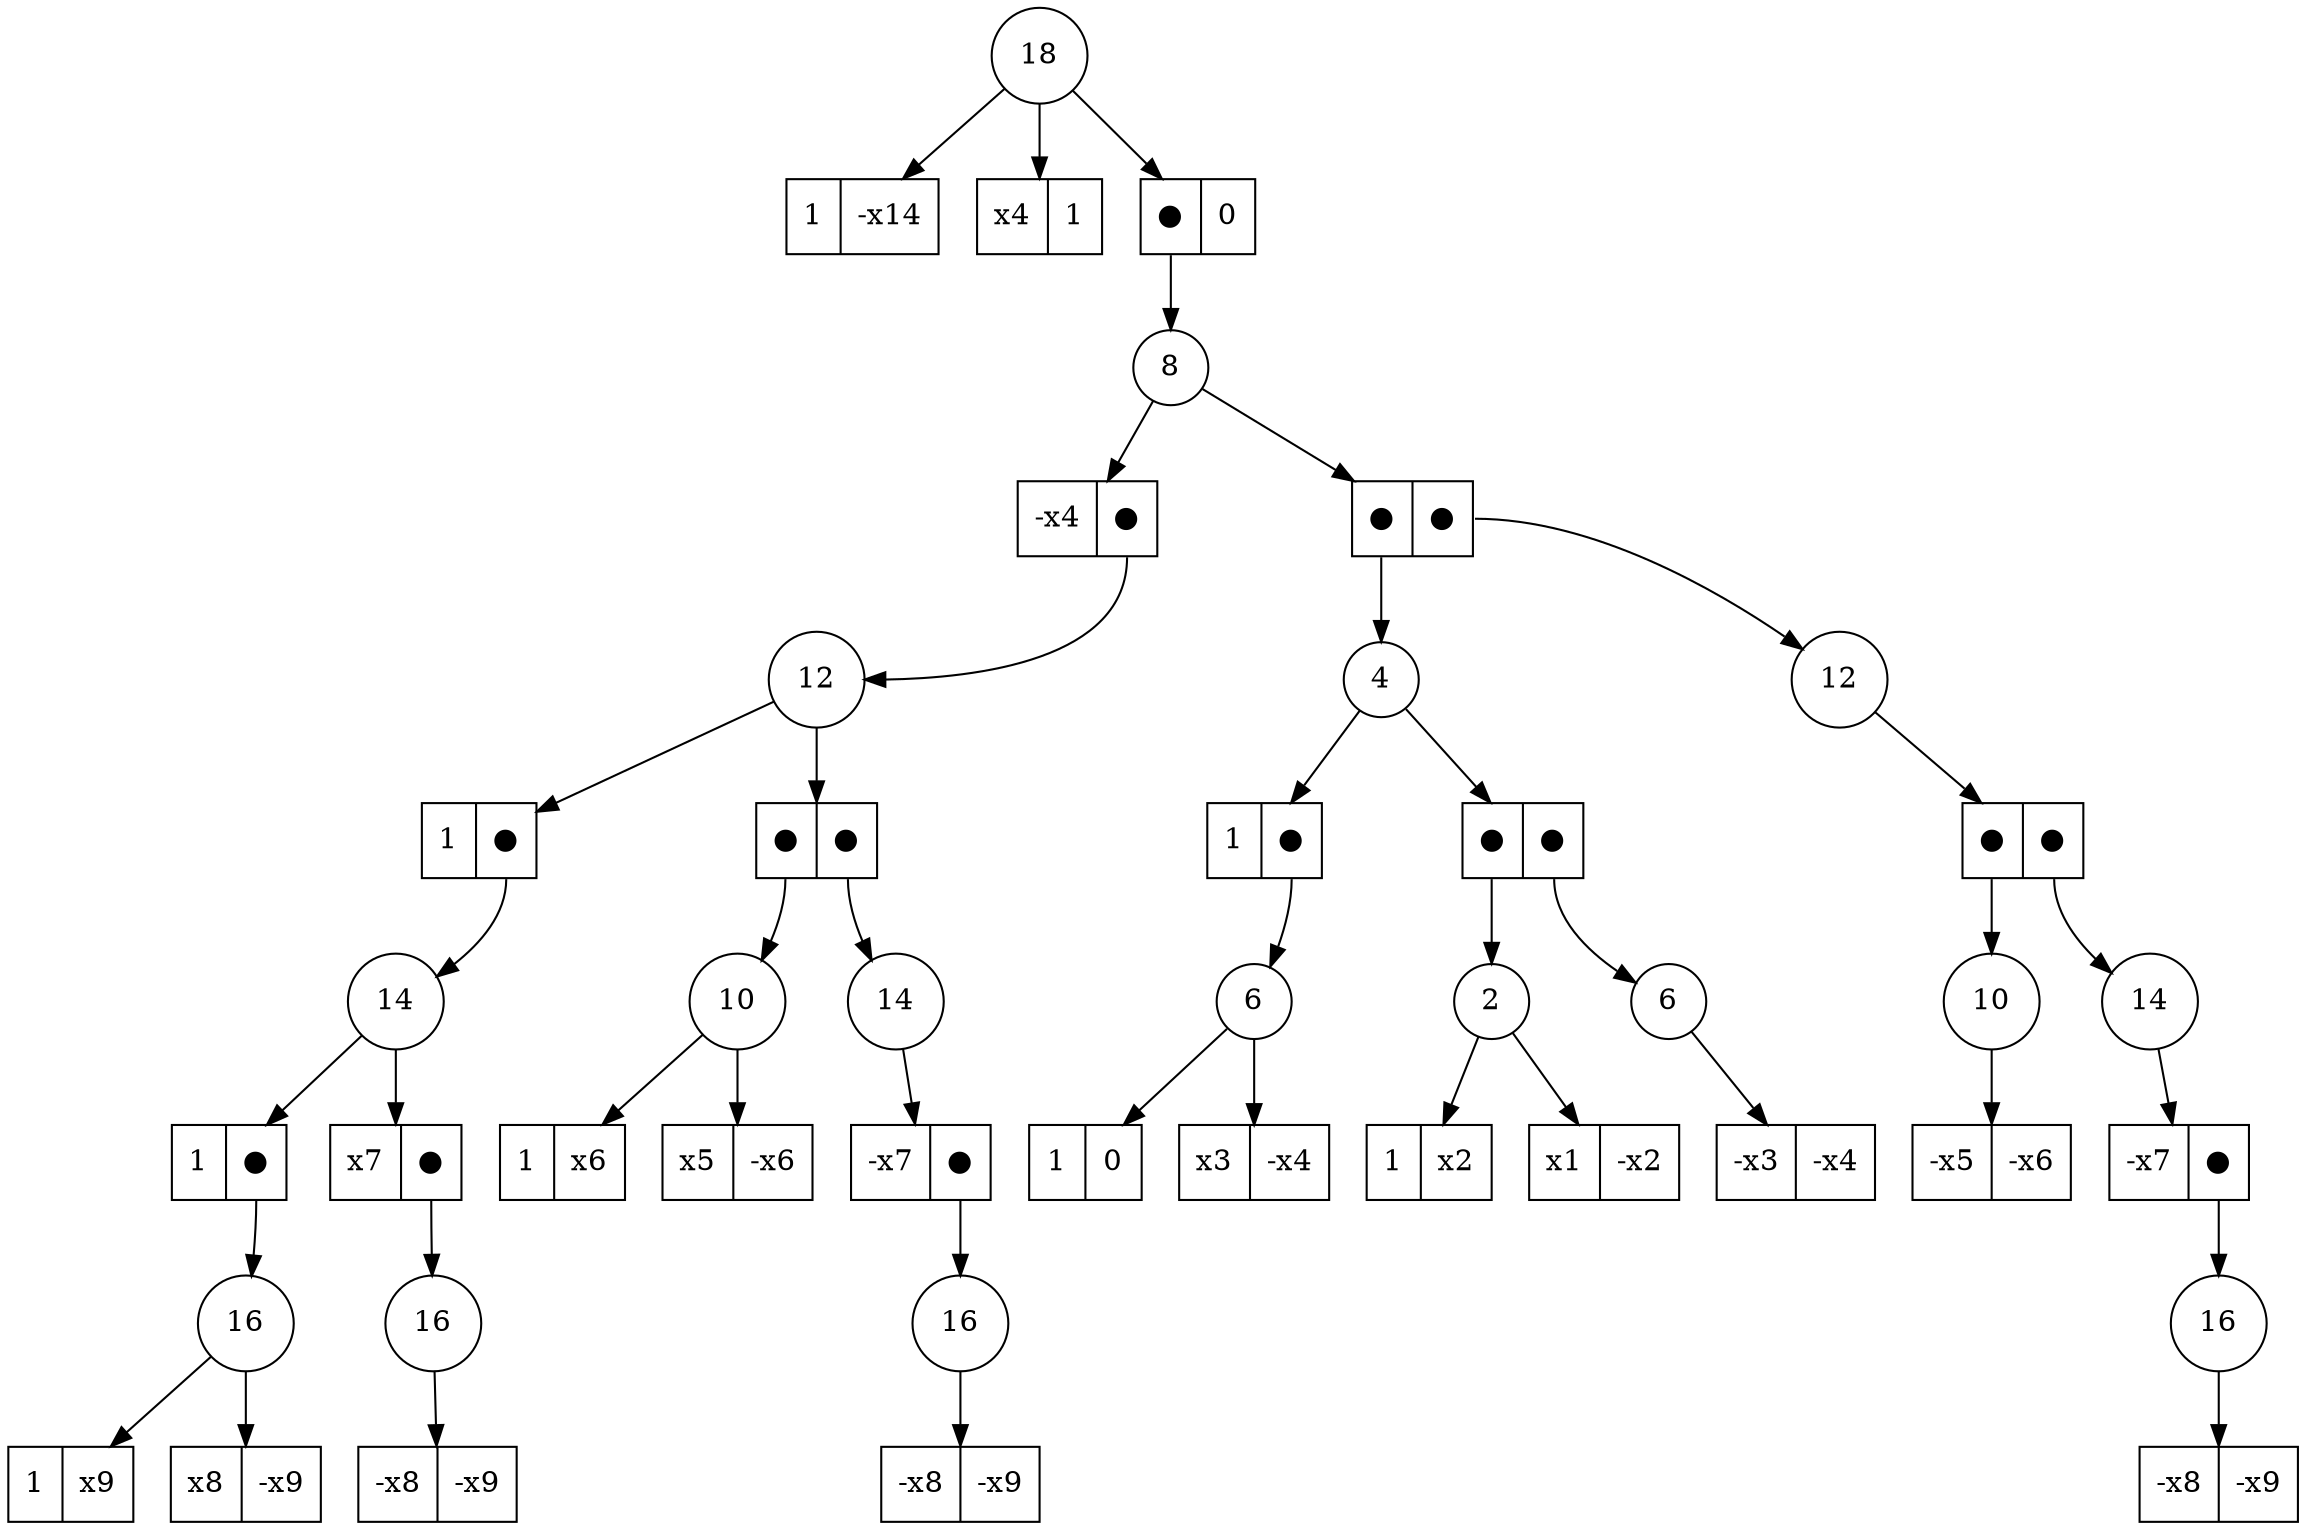 digraph G {
	Dec_0_1 [shape=circle, label="18"]
	Dec_0_1 -> Ele_1_33
	Ele_1_33 [shape=record,label="<f0> 1|<f1> -x14"]
	Dec_0_1 -> Ele_1_34
	Ele_1_34 [shape=record,label="<f0> x4|<f1> 1"]
	Dec_0_1 -> Ele_1_35
	Ele_1_35 [shape=record,label="<f0> ●|<f1> 0"]
	Ele_1_35:f0 -> Dec_2_14
	Dec_2_14 [shape=circle, label="8"]
	Dec_2_14 -> Ele_3_27
	Ele_3_27 [shape=record,label="<f0> -x4|<f1> ●"]
	Ele_3_27:f1 -> Dec_4_31
	Dec_4_31 [shape=circle, label="12"]
	Dec_4_31 -> Ele_5_52
	Ele_5_52 [shape=record,label="<f0> 1|<f1> ●"]
	Ele_5_52:f1 -> Dec_6_51
	Dec_6_51 [shape=circle, label="14"]
	Dec_6_51 -> Ele_7_77
	Ele_7_77 [shape=record,label="<f0> 1|<f1> ●"]
	Ele_7_77:f1 -> Dec_8_15
	Dec_8_15 [shape=circle, label="16"]
	Dec_8_15 -> Ele_9_19
	Ele_9_19 [shape=record,label="<f0> 1|<f1> x9"]
	Dec_8_15 -> Ele_9_20
	Ele_9_20 [shape=record,label="<f0> x8|<f1> -x9"]
	Dec_6_51 -> Ele_7_78
	Ele_7_78 [shape=record,label="<f0> x7|<f1> ●"]
	Ele_7_78:f1 -> Dec_8_16
	Dec_8_16 [shape=circle, label="16"]
	Dec_8_16 -> Ele_9_21
	Ele_9_21 [shape=record,label="<f0> -x8|<f1> -x9"]
	Dec_4_31 -> Ele_5_53
	Ele_5_53 [shape=record,label="<f0> ●|<f1> ●"]
	Ele_5_53:f0 -> Dec_6_52
	Dec_6_52 [shape=circle, label="10"]
	Dec_6_52 -> Ele_7_79
	Ele_7_79 [shape=record,label="<f0> 1|<f1> x6"]
	Dec_6_52 -> Ele_7_80
	Ele_7_80 [shape=record,label="<f0> x5|<f1> -x6"]
	Ele_5_53:f1 -> Dec_6_53
	Dec_6_53 [shape=circle, label="14"]
	Dec_6_53 -> Ele_7_81
	Ele_7_81 [shape=record,label="<f0> -x7|<f1> ●"]
	Ele_7_81:f1 -> Dec_8_17
	Dec_8_17 [shape=circle, label="16"]
	Dec_8_17 -> Ele_9_22
	Ele_9_22 [shape=record,label="<f0> -x8|<f1> -x9"]
	Dec_2_14 -> Ele_3_28
	Ele_3_28 [shape=record,label="<f0> ●|<f1> ●"]
	Ele_3_28:f0 -> Dec_4_32
	Dec_4_32 [shape=circle, label="4"]
	Dec_4_32 -> Ele_5_54
	Ele_5_54 [shape=record,label="<f0> 1|<f1> ●"]
	Ele_5_54:f1 -> Dec_6_54
	Dec_6_54 [shape=circle, label="6"]
	Dec_6_54 -> Ele_7_82
	Ele_7_82 [shape=record,label="<f0> 1|<f1> 0"]
	Dec_6_54 -> Ele_7_83
	Ele_7_83 [shape=record,label="<f0> x3|<f1> -x4"]
	Dec_4_32 -> Ele_5_55
	Ele_5_55 [shape=record,label="<f0> ●|<f1> ●"]
	Ele_5_55:f0 -> Dec_6_55
	Dec_6_55 [shape=circle, label="2"]
	Dec_6_55 -> Ele_7_84
	Ele_7_84 [shape=record,label="<f0> 1|<f1> x2"]
	Dec_6_55 -> Ele_7_85
	Ele_7_85 [shape=record,label="<f0> x1|<f1> -x2"]
	Ele_5_55:f1 -> Dec_6_56
	Dec_6_56 [shape=circle, label="6"]
	Dec_6_56 -> Ele_7_86
	Ele_7_86 [shape=record,label="<f0> -x3|<f1> -x4"]
	Ele_3_28:f1 -> Dec_4_33
	Dec_4_33 [shape=circle, label="12"]
	Dec_4_33 -> Ele_5_56
	Ele_5_56 [shape=record,label="<f0> ●|<f1> ●"]
	Ele_5_56:f0 -> Dec_6_57
	Dec_6_57 [shape=circle, label="10"]
	Dec_6_57 -> Ele_7_87
	Ele_7_87 [shape=record,label="<f0> -x5|<f1> -x6"]
	Ele_5_56:f1 -> Dec_6_58
	Dec_6_58 [shape=circle, label="14"]
	Dec_6_58 -> Ele_7_88
	Ele_7_88 [shape=record,label="<f0> -x7|<f1> ●"]
	Ele_7_88:f1 -> Dec_8_18
	Dec_8_18 [shape=circle, label="16"]
	Dec_8_18 -> Ele_9_23
	Ele_9_23 [shape=record,label="<f0> -x8|<f1> -x9"]
}
